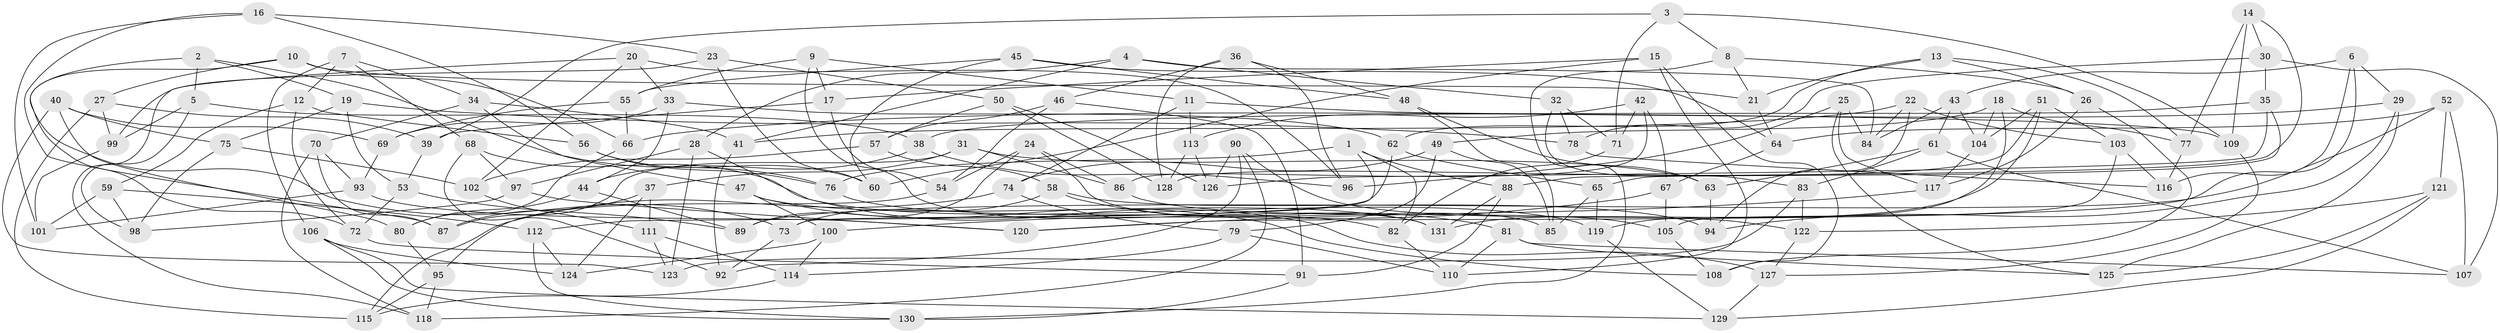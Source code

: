 // Generated by graph-tools (version 1.1) at 2025/50/03/09/25 03:50:56]
// undirected, 131 vertices, 262 edges
graph export_dot {
graph [start="1"]
  node [color=gray90,style=filled];
  1;
  2;
  3;
  4;
  5;
  6;
  7;
  8;
  9;
  10;
  11;
  12;
  13;
  14;
  15;
  16;
  17;
  18;
  19;
  20;
  21;
  22;
  23;
  24;
  25;
  26;
  27;
  28;
  29;
  30;
  31;
  32;
  33;
  34;
  35;
  36;
  37;
  38;
  39;
  40;
  41;
  42;
  43;
  44;
  45;
  46;
  47;
  48;
  49;
  50;
  51;
  52;
  53;
  54;
  55;
  56;
  57;
  58;
  59;
  60;
  61;
  62;
  63;
  64;
  65;
  66;
  67;
  68;
  69;
  70;
  71;
  72;
  73;
  74;
  75;
  76;
  77;
  78;
  79;
  80;
  81;
  82;
  83;
  84;
  85;
  86;
  87;
  88;
  89;
  90;
  91;
  92;
  93;
  94;
  95;
  96;
  97;
  98;
  99;
  100;
  101;
  102;
  103;
  104;
  105;
  106;
  107;
  108;
  109;
  110;
  111;
  112;
  113;
  114;
  115;
  116;
  117;
  118;
  119;
  120;
  121;
  122;
  123;
  124;
  125;
  126;
  127;
  128;
  129;
  130;
  131;
  1 -- 88;
  1 -- 73;
  1 -- 82;
  1 -- 76;
  2 -- 5;
  2 -- 76;
  2 -- 73;
  2 -- 19;
  3 -- 109;
  3 -- 39;
  3 -- 71;
  3 -- 8;
  4 -- 84;
  4 -- 41;
  4 -- 28;
  4 -- 32;
  5 -- 99;
  5 -- 98;
  5 -- 38;
  6 -- 120;
  6 -- 43;
  6 -- 116;
  6 -- 29;
  7 -- 12;
  7 -- 68;
  7 -- 106;
  7 -- 34;
  8 -- 130;
  8 -- 21;
  8 -- 26;
  9 -- 55;
  9 -- 11;
  9 -- 131;
  9 -- 17;
  10 -- 72;
  10 -- 27;
  10 -- 66;
  10 -- 21;
  11 -- 113;
  11 -- 109;
  11 -- 74;
  12 -- 56;
  12 -- 72;
  12 -- 59;
  13 -- 26;
  13 -- 62;
  13 -- 77;
  13 -- 21;
  14 -- 30;
  14 -- 77;
  14 -- 88;
  14 -- 109;
  15 -- 110;
  15 -- 17;
  15 -- 108;
  15 -- 60;
  16 -- 101;
  16 -- 23;
  16 -- 87;
  16 -- 56;
  17 -- 39;
  17 -- 54;
  18 -- 104;
  18 -- 77;
  18 -- 119;
  18 -- 49;
  19 -- 53;
  19 -- 78;
  19 -- 75;
  20 -- 33;
  20 -- 102;
  20 -- 118;
  20 -- 96;
  21 -- 64;
  22 -- 84;
  22 -- 41;
  22 -- 103;
  22 -- 94;
  23 -- 50;
  23 -- 99;
  23 -- 60;
  24 -- 54;
  24 -- 86;
  24 -- 89;
  24 -- 85;
  25 -- 117;
  25 -- 84;
  25 -- 96;
  25 -- 125;
  26 -- 108;
  26 -- 117;
  27 -- 39;
  27 -- 115;
  27 -- 99;
  28 -- 97;
  28 -- 127;
  28 -- 123;
  29 -- 125;
  29 -- 66;
  29 -- 94;
  30 -- 35;
  30 -- 78;
  30 -- 107;
  31 -- 37;
  31 -- 86;
  31 -- 63;
  31 -- 87;
  32 -- 78;
  32 -- 71;
  32 -- 83;
  33 -- 44;
  33 -- 69;
  33 -- 62;
  34 -- 41;
  34 -- 70;
  34 -- 47;
  35 -- 38;
  35 -- 65;
  35 -- 126;
  36 -- 96;
  36 -- 46;
  36 -- 48;
  36 -- 128;
  37 -- 111;
  37 -- 87;
  37 -- 124;
  38 -- 96;
  38 -- 44;
  39 -- 53;
  40 -- 75;
  40 -- 69;
  40 -- 123;
  40 -- 80;
  41 -- 92;
  42 -- 86;
  42 -- 67;
  42 -- 113;
  42 -- 71;
  43 -- 84;
  43 -- 61;
  43 -- 104;
  44 -- 89;
  44 -- 80;
  45 -- 64;
  45 -- 48;
  45 -- 55;
  45 -- 60;
  46 -- 54;
  46 -- 57;
  46 -- 91;
  47 -- 100;
  47 -- 108;
  47 -- 131;
  48 -- 63;
  48 -- 85;
  49 -- 85;
  49 -- 79;
  49 -- 74;
  50 -- 126;
  50 -- 57;
  50 -- 128;
  51 -- 103;
  51 -- 131;
  51 -- 128;
  51 -- 104;
  52 -- 107;
  52 -- 121;
  52 -- 89;
  52 -- 64;
  53 -- 72;
  53 -- 89;
  54 -- 95;
  55 -- 69;
  55 -- 66;
  56 -- 60;
  56 -- 76;
  57 -- 58;
  57 -- 102;
  58 -- 94;
  58 -- 81;
  58 -- 73;
  59 -- 112;
  59 -- 98;
  59 -- 101;
  61 -- 83;
  61 -- 107;
  61 -- 63;
  62 -- 112;
  62 -- 65;
  63 -- 94;
  64 -- 67;
  65 -- 119;
  65 -- 85;
  66 -- 80;
  67 -- 100;
  67 -- 105;
  68 -- 97;
  68 -- 119;
  68 -- 92;
  69 -- 93;
  70 -- 93;
  70 -- 87;
  70 -- 118;
  71 -- 82;
  72 -- 91;
  73 -- 92;
  74 -- 115;
  74 -- 79;
  75 -- 98;
  75 -- 102;
  76 -- 82;
  77 -- 116;
  78 -- 116;
  79 -- 110;
  79 -- 114;
  80 -- 95;
  81 -- 110;
  81 -- 107;
  81 -- 125;
  82 -- 110;
  83 -- 123;
  83 -- 122;
  86 -- 105;
  88 -- 131;
  88 -- 91;
  90 -- 126;
  90 -- 118;
  90 -- 92;
  90 -- 122;
  91 -- 130;
  93 -- 120;
  93 -- 101;
  95 -- 118;
  95 -- 115;
  97 -- 98;
  97 -- 120;
  99 -- 101;
  100 -- 114;
  100 -- 124;
  102 -- 111;
  103 -- 105;
  103 -- 116;
  104 -- 117;
  105 -- 108;
  106 -- 129;
  106 -- 130;
  106 -- 124;
  109 -- 127;
  111 -- 123;
  111 -- 114;
  112 -- 124;
  112 -- 130;
  113 -- 128;
  113 -- 126;
  114 -- 115;
  117 -- 120;
  119 -- 129;
  121 -- 122;
  121 -- 125;
  121 -- 129;
  122 -- 127;
  127 -- 129;
}
